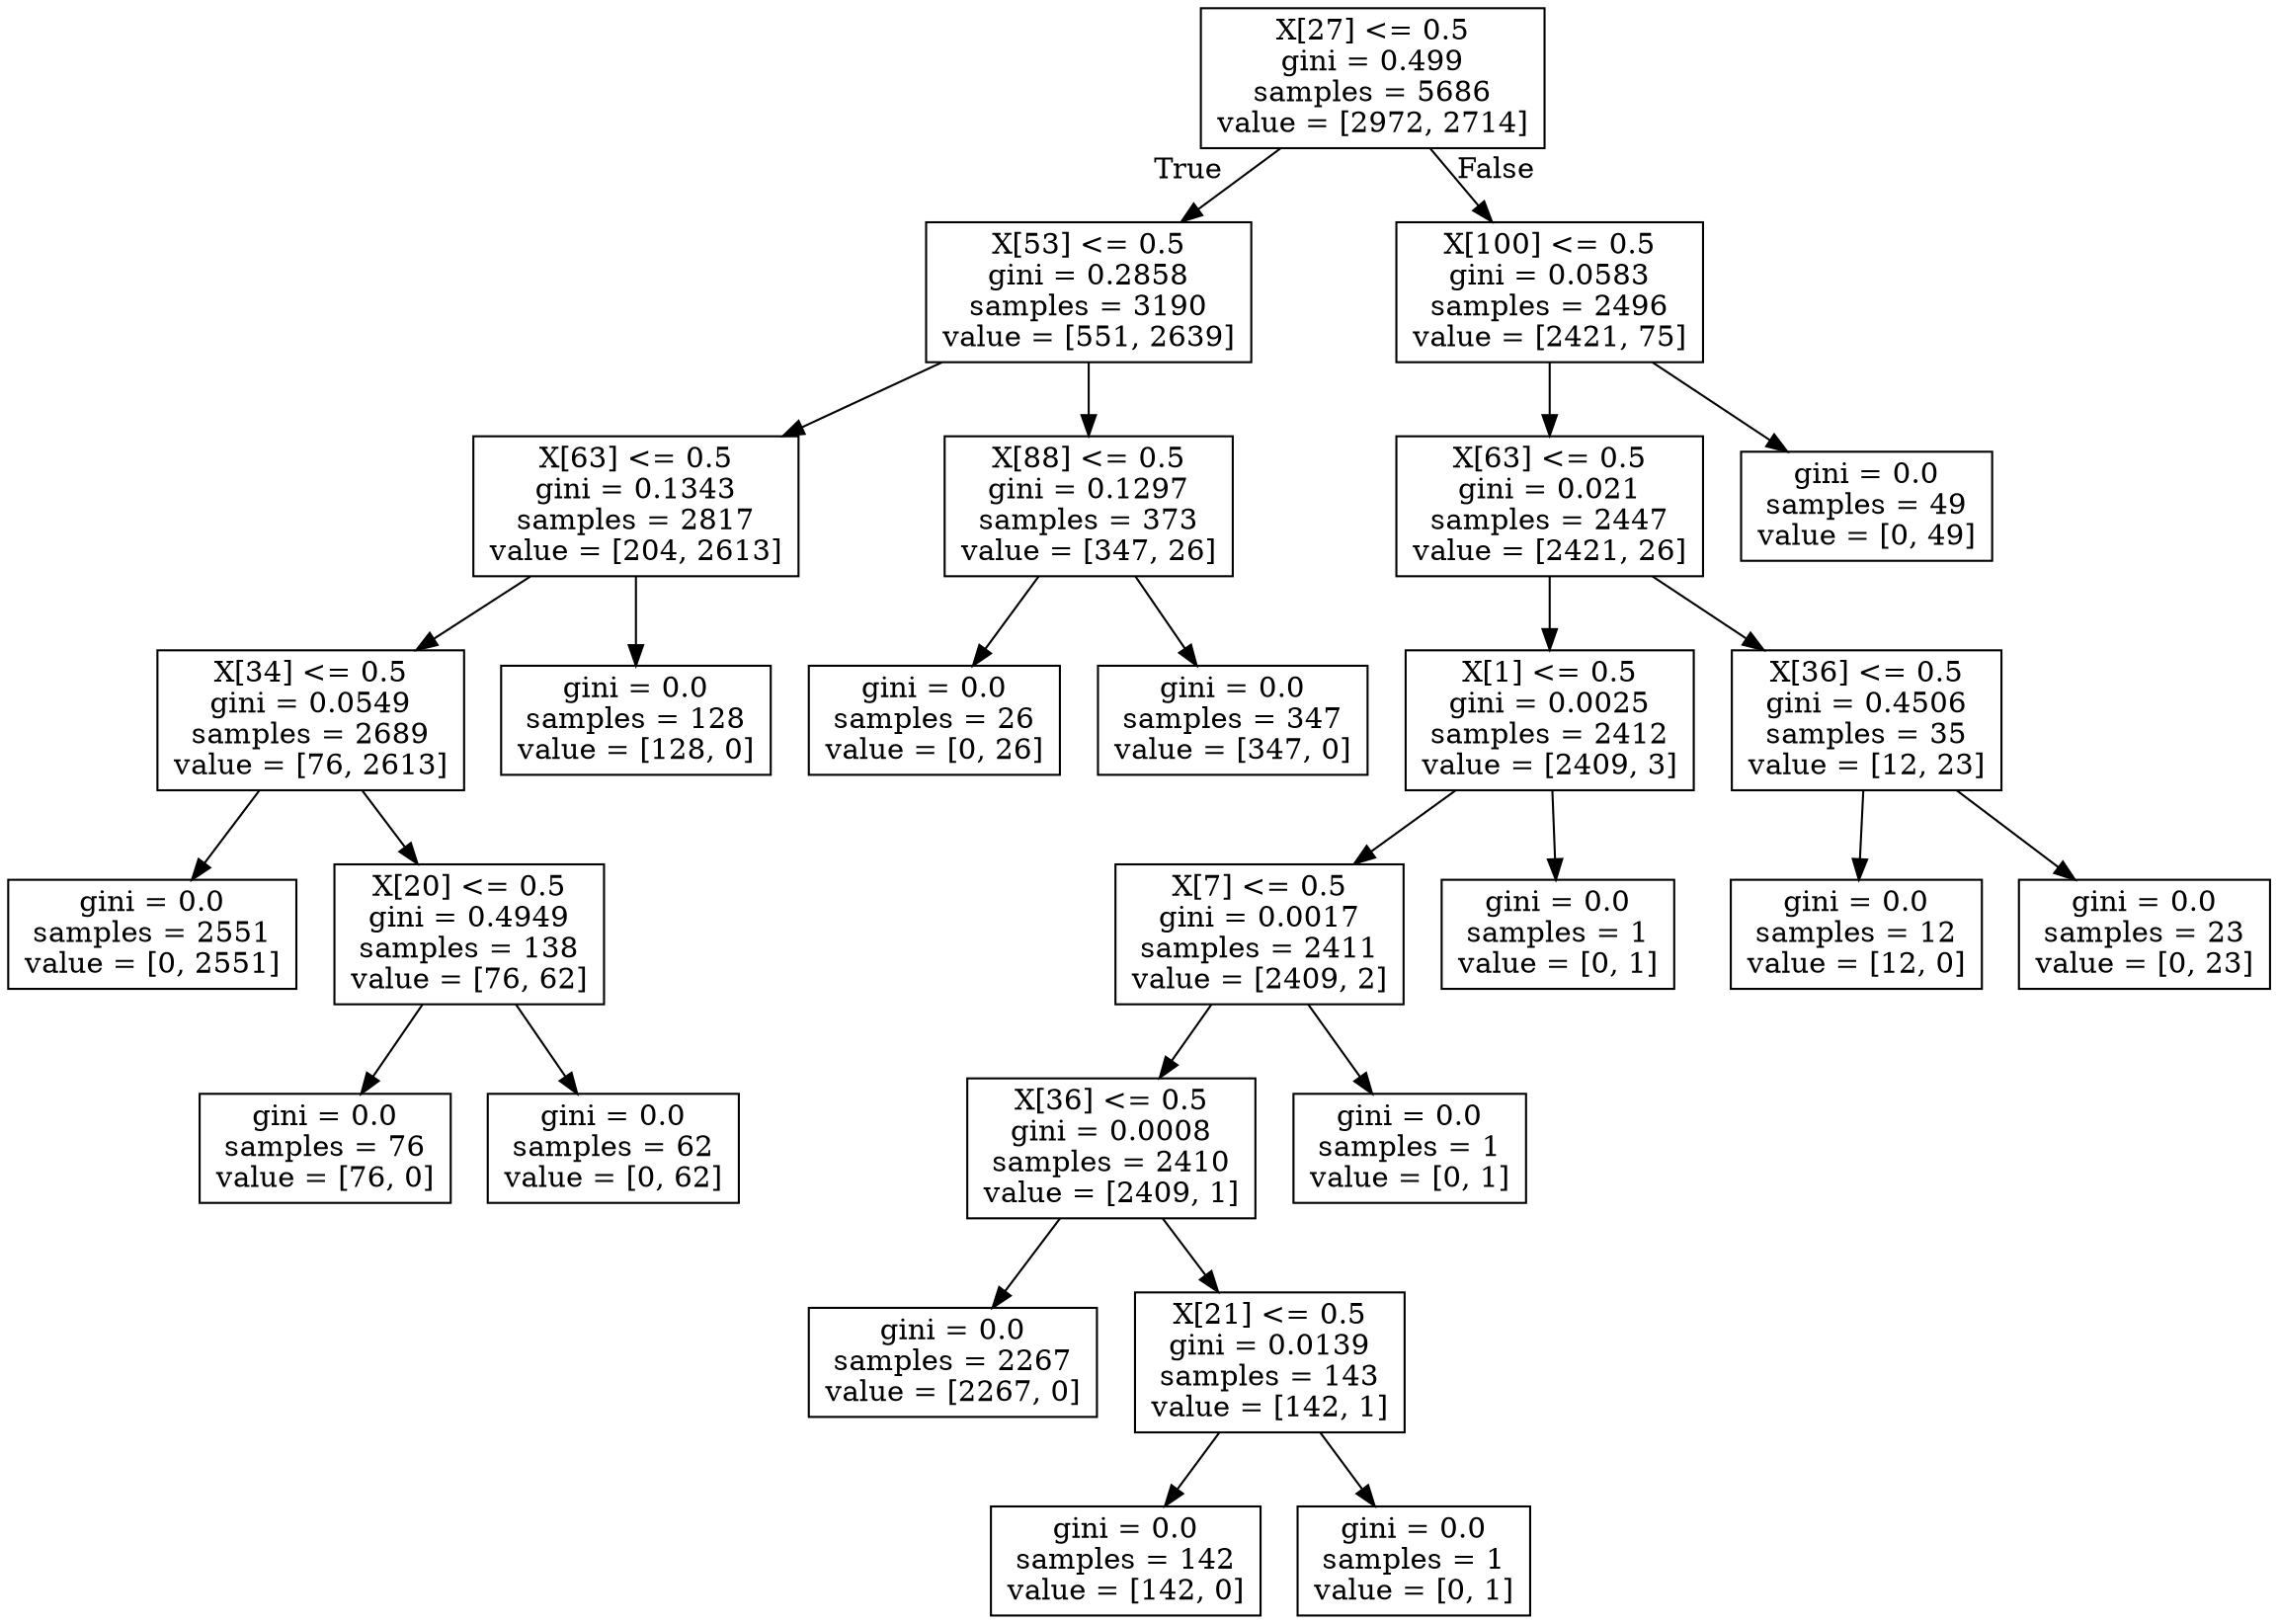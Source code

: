 digraph Tree {
node [shape=box] ;
0 [label="X[27] <= 0.5\ngini = 0.499\nsamples = 5686\nvalue = [2972, 2714]"] ;
1 [label="X[53] <= 0.5\ngini = 0.2858\nsamples = 3190\nvalue = [551, 2639]"] ;
0 -> 1 [labeldistance=2.5, labelangle=45, headlabel="True"] ;
2 [label="X[63] <= 0.5\ngini = 0.1343\nsamples = 2817\nvalue = [204, 2613]"] ;
1 -> 2 ;
3 [label="X[34] <= 0.5\ngini = 0.0549\nsamples = 2689\nvalue = [76, 2613]"] ;
2 -> 3 ;
4 [label="gini = 0.0\nsamples = 2551\nvalue = [0, 2551]"] ;
3 -> 4 ;
5 [label="X[20] <= 0.5\ngini = 0.4949\nsamples = 138\nvalue = [76, 62]"] ;
3 -> 5 ;
6 [label="gini = 0.0\nsamples = 76\nvalue = [76, 0]"] ;
5 -> 6 ;
7 [label="gini = 0.0\nsamples = 62\nvalue = [0, 62]"] ;
5 -> 7 ;
8 [label="gini = 0.0\nsamples = 128\nvalue = [128, 0]"] ;
2 -> 8 ;
9 [label="X[88] <= 0.5\ngini = 0.1297\nsamples = 373\nvalue = [347, 26]"] ;
1 -> 9 ;
10 [label="gini = 0.0\nsamples = 26\nvalue = [0, 26]"] ;
9 -> 10 ;
11 [label="gini = 0.0\nsamples = 347\nvalue = [347, 0]"] ;
9 -> 11 ;
12 [label="X[100] <= 0.5\ngini = 0.0583\nsamples = 2496\nvalue = [2421, 75]"] ;
0 -> 12 [labeldistance=2.5, labelangle=-45, headlabel="False"] ;
13 [label="X[63] <= 0.5\ngini = 0.021\nsamples = 2447\nvalue = [2421, 26]"] ;
12 -> 13 ;
14 [label="X[1] <= 0.5\ngini = 0.0025\nsamples = 2412\nvalue = [2409, 3]"] ;
13 -> 14 ;
15 [label="X[7] <= 0.5\ngini = 0.0017\nsamples = 2411\nvalue = [2409, 2]"] ;
14 -> 15 ;
16 [label="X[36] <= 0.5\ngini = 0.0008\nsamples = 2410\nvalue = [2409, 1]"] ;
15 -> 16 ;
17 [label="gini = 0.0\nsamples = 2267\nvalue = [2267, 0]"] ;
16 -> 17 ;
18 [label="X[21] <= 0.5\ngini = 0.0139\nsamples = 143\nvalue = [142, 1]"] ;
16 -> 18 ;
19 [label="gini = 0.0\nsamples = 142\nvalue = [142, 0]"] ;
18 -> 19 ;
20 [label="gini = 0.0\nsamples = 1\nvalue = [0, 1]"] ;
18 -> 20 ;
21 [label="gini = 0.0\nsamples = 1\nvalue = [0, 1]"] ;
15 -> 21 ;
22 [label="gini = 0.0\nsamples = 1\nvalue = [0, 1]"] ;
14 -> 22 ;
23 [label="X[36] <= 0.5\ngini = 0.4506\nsamples = 35\nvalue = [12, 23]"] ;
13 -> 23 ;
24 [label="gini = 0.0\nsamples = 12\nvalue = [12, 0]"] ;
23 -> 24 ;
25 [label="gini = 0.0\nsamples = 23\nvalue = [0, 23]"] ;
23 -> 25 ;
26 [label="gini = 0.0\nsamples = 49\nvalue = [0, 49]"] ;
12 -> 26 ;
}